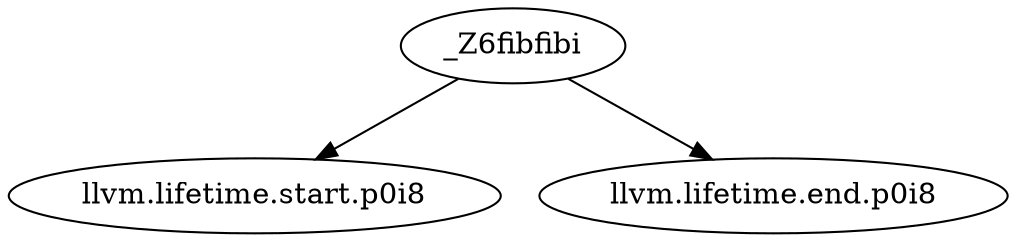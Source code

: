 digraph CallGraph {
    // Nodes
    fibfibi [label="_Z6fibfibi"];
    llvm_lifetime_start [label="llvm.lifetime.start.p0i8"];
    llvm_lifetime_end [label="llvm.lifetime.end.p0i8"];

    // Edges
    fibfibi -> llvm_lifetime_start;
    fibfibi -> llvm_lifetime_end;
}
